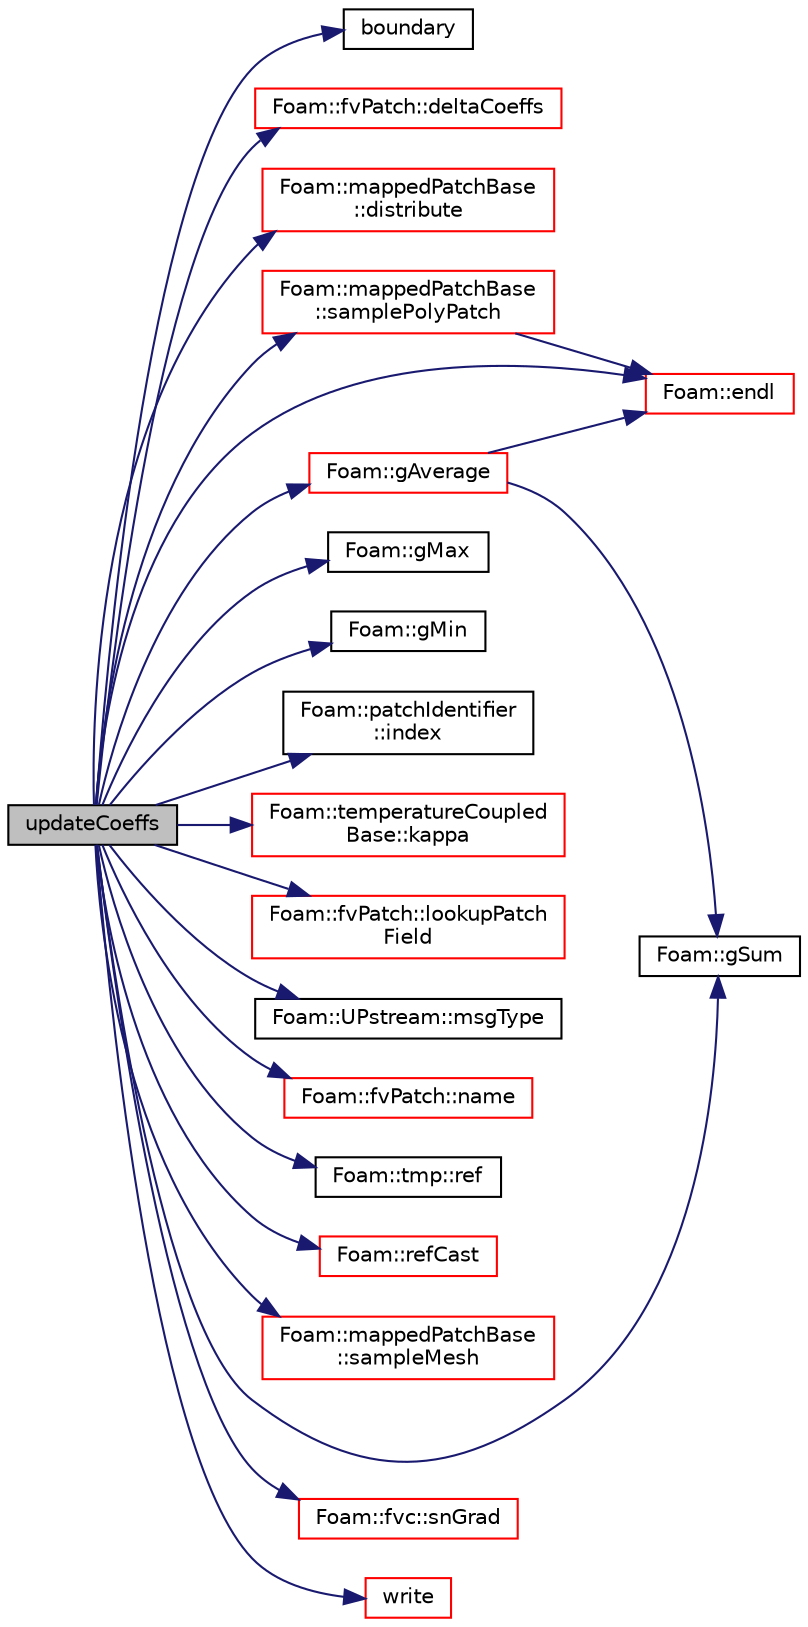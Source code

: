 digraph "updateCoeffs"
{
  bgcolor="transparent";
  edge [fontname="Helvetica",fontsize="10",labelfontname="Helvetica",labelfontsize="10"];
  node [fontname="Helvetica",fontsize="10",shape=record];
  rankdir="LR";
  Node804 [label="updateCoeffs",height=0.2,width=0.4,color="black", fillcolor="grey75", style="filled", fontcolor="black"];
  Node804 -> Node805 [color="midnightblue",fontsize="10",style="solid",fontname="Helvetica"];
  Node805 [label="boundary",height=0.2,width=0.4,color="black",URL="$a18335.html#a658027ecaee450b6533bd8d019d2c1f5"];
  Node804 -> Node806 [color="midnightblue",fontsize="10",style="solid",fontname="Helvetica"];
  Node806 [label="Foam::fvPatch::deltaCoeffs",height=0.2,width=0.4,color="red",URL="$a23693.html#ae7fa6a37605868b9c425d10de6415f00",tooltip="Return the face - cell distance coeffient. "];
  Node804 -> Node881 [color="midnightblue",fontsize="10",style="solid",fontname="Helvetica"];
  Node881 [label="Foam::mappedPatchBase\l::distribute",height=0.2,width=0.4,color="red",URL="$a26225.html#abc1fef854aa7627739504e6f5408dd79",tooltip="Wrapper around map/interpolate data distribution. "];
  Node804 -> Node827 [color="midnightblue",fontsize="10",style="solid",fontname="Helvetica"];
  Node827 [label="Foam::endl",height=0.2,width=0.4,color="red",URL="$a21851.html#a2db8fe02a0d3909e9351bb4275b23ce4",tooltip="Add newline and flush stream. "];
  Node804 -> Node1152 [color="midnightblue",fontsize="10",style="solid",fontname="Helvetica"];
  Node1152 [label="Foam::gAverage",height=0.2,width=0.4,color="red",URL="$a21851.html#ab45e56189711a2e5cdd381a0e2b6cc5c"];
  Node1152 -> Node827 [color="midnightblue",fontsize="10",style="solid",fontname="Helvetica"];
  Node1152 -> Node1153 [color="midnightblue",fontsize="10",style="solid",fontname="Helvetica"];
  Node1153 [label="Foam::gSum",height=0.2,width=0.4,color="black",URL="$a21851.html#a11b1ebb4c53ad062332767d75ca96328"];
  Node804 -> Node1161 [color="midnightblue",fontsize="10",style="solid",fontname="Helvetica"];
  Node1161 [label="Foam::gMax",height=0.2,width=0.4,color="black",URL="$a21851.html#ae8d631fb8e841947408bb711abfb1e67"];
  Node804 -> Node1162 [color="midnightblue",fontsize="10",style="solid",fontname="Helvetica"];
  Node1162 [label="Foam::gMin",height=0.2,width=0.4,color="black",URL="$a21851.html#aca330ee6cfe7d602300dbc5905f8c9f6"];
  Node804 -> Node1153 [color="midnightblue",fontsize="10",style="solid",fontname="Helvetica"];
  Node804 -> Node811 [color="midnightblue",fontsize="10",style="solid",fontname="Helvetica"];
  Node811 [label="Foam::patchIdentifier\l::index",height=0.2,width=0.4,color="black",URL="$a28273.html#a4a438520bb14406481732edc13c119c7",tooltip="Return the index of this patch in the boundaryMesh. "];
  Node804 -> Node1163 [color="midnightblue",fontsize="10",style="solid",fontname="Helvetica"];
  Node1163 [label="Foam::temperatureCoupled\lBase::kappa",height=0.2,width=0.4,color="red",URL="$a32005.html#adbad3ddac3d957ac2b2c8d2b91a93de6",tooltip="Given patch temperature calculate corresponding K field. "];
  Node804 -> Node1237 [color="midnightblue",fontsize="10",style="solid",fontname="Helvetica"];
  Node1237 [label="Foam::fvPatch::lookupPatch\lField",height=0.2,width=0.4,color="red",URL="$a23693.html#a79488247a95643d609c0636095330ecf",tooltip="Lookup and return the patchField of the named field from the. "];
  Node804 -> Node1114 [color="midnightblue",fontsize="10",style="solid",fontname="Helvetica"];
  Node1114 [label="Foam::UPstream::msgType",height=0.2,width=0.4,color="black",URL="$a27377.html#ae5b8fe6652f6320aa6c7f5c44b6f01b7",tooltip="Message tag of standard messages. "];
  Node804 -> Node1239 [color="midnightblue",fontsize="10",style="solid",fontname="Helvetica"];
  Node1239 [label="Foam::fvPatch::name",height=0.2,width=0.4,color="red",URL="$a23693.html#acc80e00a8ac919288fb55bd14cc88bf6",tooltip="Return name. "];
  Node804 -> Node928 [color="midnightblue",fontsize="10",style="solid",fontname="Helvetica"];
  Node928 [label="Foam::tmp::ref",height=0.2,width=0.4,color="black",URL="$a27077.html#aeaf81e641282874cef07f5b808efc83b",tooltip="Return non-const reference or generate a fatal error. "];
  Node804 -> Node1240 [color="midnightblue",fontsize="10",style="solid",fontname="Helvetica"];
  Node1240 [label="Foam::refCast",height=0.2,width=0.4,color="red",URL="$a21851.html#a28f53307dad4466f23067e79a948e2a1",tooltip="Reference type cast template function. "];
  Node804 -> Node1241 [color="midnightblue",fontsize="10",style="solid",fontname="Helvetica"];
  Node1241 [label="Foam::mappedPatchBase\l::sampleMesh",height=0.2,width=0.4,color="red",URL="$a26225.html#a75f4352dcd205ea34f90ada907f95091",tooltip="Get the region mesh. "];
  Node804 -> Node1242 [color="midnightblue",fontsize="10",style="solid",fontname="Helvetica"];
  Node1242 [label="Foam::mappedPatchBase\l::samplePolyPatch",height=0.2,width=0.4,color="red",URL="$a26225.html#a8f81235fc833f4500edd224fb8ecd146",tooltip="Get the patch on the region. "];
  Node1242 -> Node827 [color="midnightblue",fontsize="10",style="solid",fontname="Helvetica"];
  Node804 -> Node1280 [color="midnightblue",fontsize="10",style="solid",fontname="Helvetica"];
  Node1280 [label="Foam::fvc::snGrad",height=0.2,width=0.4,color="red",URL="$a21861.html#a15da734ee906cb52cf17937ab84c41a0"];
  Node804 -> Node1282 [color="midnightblue",fontsize="10",style="solid",fontname="Helvetica"];
  Node1282 [label="write",height=0.2,width=0.4,color="red",URL="$a32021.html#a293fdfec8bdfbd5c3913ab4c9f3454ff",tooltip="Write. "];
}
